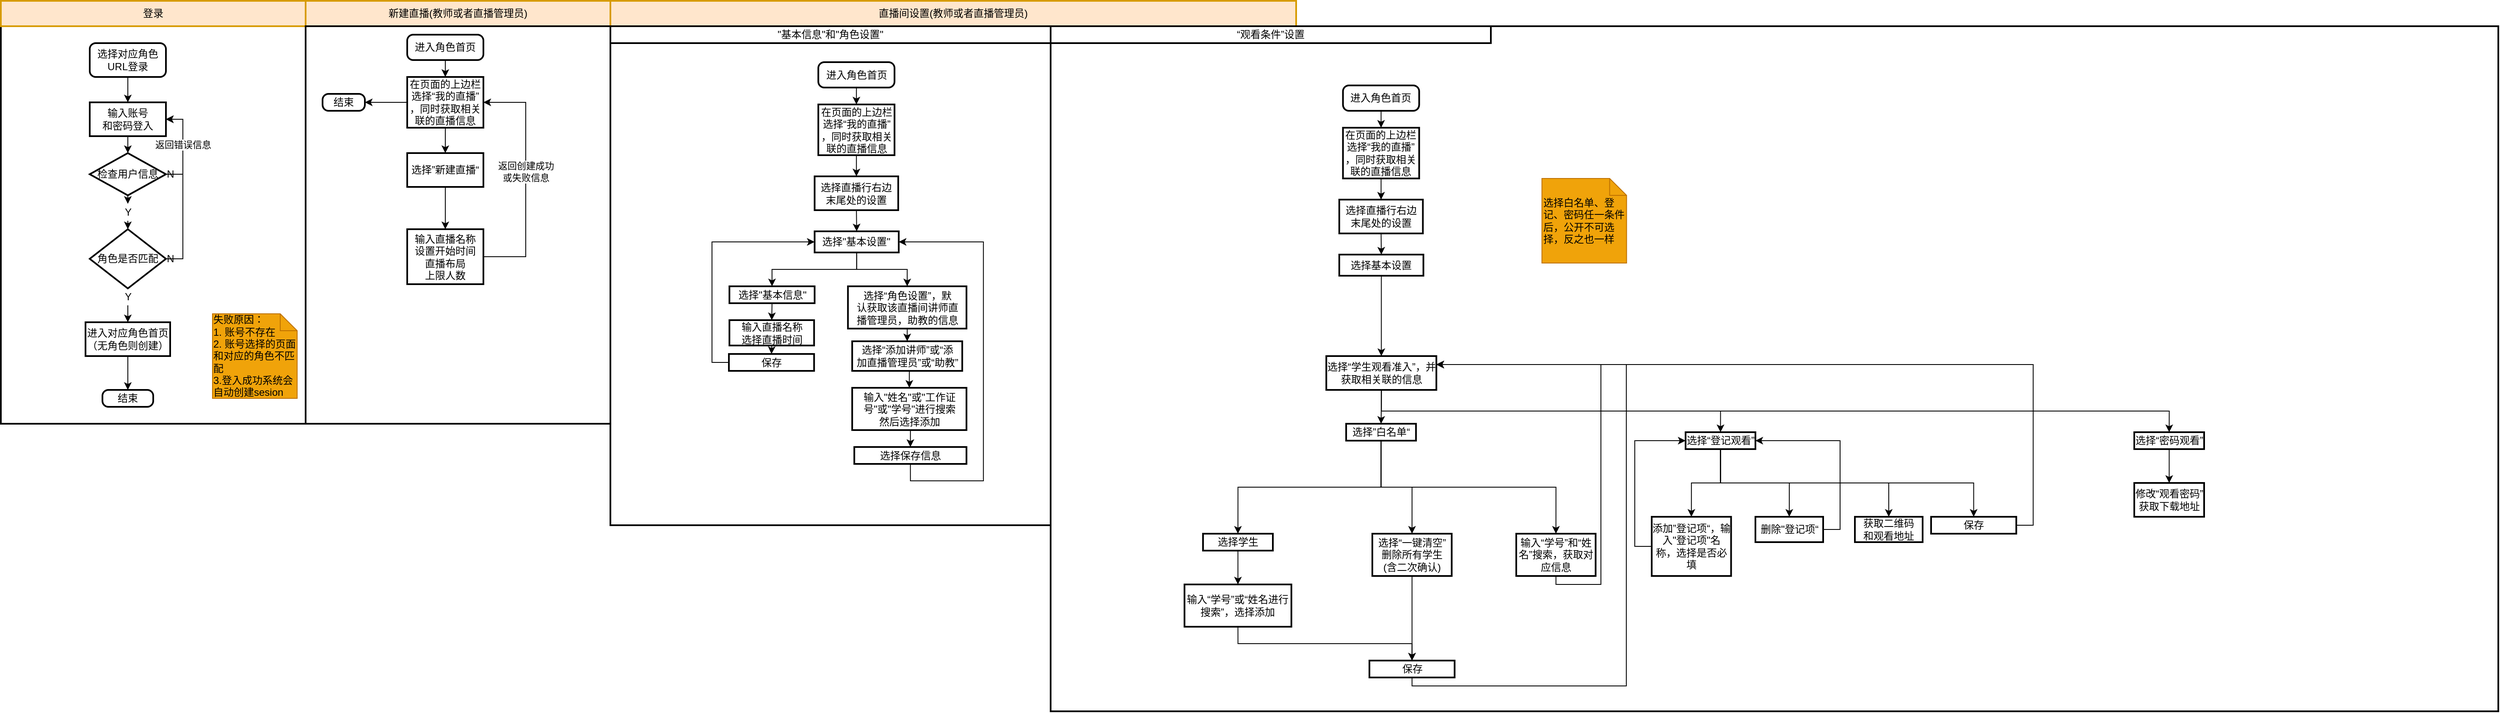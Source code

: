 <mxfile version="14.5.8" type="github">
  <diagram id="oA8IyKsF3Yx61ZeQC1-E" name="第 1 页">
    <mxGraphModel dx="1376" dy="988" grid="1" gridSize="10" guides="1" tooltips="1" connect="1" arrows="0" fold="1" page="0" pageScale="1" pageWidth="827" pageHeight="1169" math="0" shadow="0">
      <root>
        <mxCell id="0" />
        <mxCell id="1" parent="0" />
        <mxCell id="oK837pcb2hJOdp0-e3fJ-176" value="" style="rounded=0;whiteSpace=wrap;html=1;absoluteArcSize=1;arcSize=14;strokeWidth=2;" vertex="1" parent="1">
          <mxGeometry x="860" y="-150" width="1710" height="810" as="geometry" />
        </mxCell>
        <mxCell id="wH8P1-acbnSa7T-rEP_i-134" value="" style="rounded=0;whiteSpace=wrap;html=1;absoluteArcSize=1;arcSize=14;strokeWidth=2;" parent="1" vertex="1">
          <mxGeometry x="-380" y="-150" width="360" height="470" as="geometry" />
        </mxCell>
        <mxCell id="wH8P1-acbnSa7T-rEP_i-136" value="登录" style="rounded=0;whiteSpace=wrap;html=1;absoluteArcSize=1;arcSize=14;strokeWidth=2;fillColor=#ffe6cc;strokeColor=#d79b00;" parent="1" vertex="1">
          <mxGeometry x="-380" y="-180" width="360" height="30" as="geometry" />
        </mxCell>
        <mxCell id="wH8P1-acbnSa7T-rEP_i-140" style="edgeStyle=orthogonalEdgeStyle;rounded=0;orthogonalLoop=1;jettySize=auto;html=1;exitX=0.5;exitY=1;exitDx=0;exitDy=0;" parent="1" source="wH8P1-acbnSa7T-rEP_i-137" target="wH8P1-acbnSa7T-rEP_i-139" edge="1">
          <mxGeometry relative="1" as="geometry" />
        </mxCell>
        <mxCell id="wH8P1-acbnSa7T-rEP_i-137" value="输入账号&lt;br&gt;和密码登入" style="rounded=0;whiteSpace=wrap;html=1;absoluteArcSize=1;arcSize=14;strokeWidth=2;" parent="1" vertex="1">
          <mxGeometry x="-275" y="-60" width="90" height="40" as="geometry" />
        </mxCell>
        <mxCell id="oK837pcb2hJOdp0-e3fJ-7" style="edgeStyle=orthogonalEdgeStyle;rounded=0;orthogonalLoop=1;jettySize=auto;html=1;exitX=0.5;exitY=1;exitDx=0;exitDy=0;exitPerimeter=0;entryX=0.5;entryY=0;entryDx=0;entryDy=0;entryPerimeter=0;" edge="1" parent="1" source="oK837pcb2hJOdp0-e3fJ-8" target="oK837pcb2hJOdp0-e3fJ-6">
          <mxGeometry relative="1" as="geometry" />
        </mxCell>
        <mxCell id="oK837pcb2hJOdp0-e3fJ-26" style="edgeStyle=orthogonalEdgeStyle;rounded=0;orthogonalLoop=1;jettySize=auto;html=1;exitX=1;exitY=0.5;exitDx=0;exitDy=0;exitPerimeter=0;entryX=1;entryY=0.5;entryDx=0;entryDy=0;" edge="1" parent="1" source="wH8P1-acbnSa7T-rEP_i-139" target="wH8P1-acbnSa7T-rEP_i-137">
          <mxGeometry relative="1" as="geometry" />
        </mxCell>
        <mxCell id="wH8P1-acbnSa7T-rEP_i-139" value="检查用户信息&lt;br&gt;" style="strokeWidth=2;html=1;shape=mxgraph.flowchart.decision;whiteSpace=wrap;rounded=0;" parent="1" vertex="1">
          <mxGeometry x="-275" width="90" height="50" as="geometry" />
        </mxCell>
        <mxCell id="oK837pcb2hJOdp0-e3fJ-11" style="edgeStyle=orthogonalEdgeStyle;rounded=0;orthogonalLoop=1;jettySize=auto;html=1;exitX=0.5;exitY=1;exitDx=0;exitDy=0;exitPerimeter=0;entryX=0.5;entryY=0;entryDx=0;entryDy=0;" edge="1" parent="1" source="oK837pcb2hJOdp0-e3fJ-12" target="oK837pcb2hJOdp0-e3fJ-10">
          <mxGeometry relative="1" as="geometry" />
        </mxCell>
        <mxCell id="oK837pcb2hJOdp0-e3fJ-24" style="edgeStyle=orthogonalEdgeStyle;rounded=0;orthogonalLoop=1;jettySize=auto;html=1;exitX=1;exitY=0.5;exitDx=0;exitDy=0;exitPerimeter=0;entryX=1;entryY=0.5;entryDx=0;entryDy=0;" edge="1" parent="1" source="oK837pcb2hJOdp0-e3fJ-6" target="wH8P1-acbnSa7T-rEP_i-137">
          <mxGeometry relative="1" as="geometry">
            <Array as="points">
              <mxPoint x="-165" y="125" />
              <mxPoint x="-165" y="-40" />
            </Array>
          </mxGeometry>
        </mxCell>
        <mxCell id="oK837pcb2hJOdp0-e3fJ-29" value="返回错误信息" style="edgeLabel;html=1;align=center;verticalAlign=middle;resizable=0;points=[];" vertex="1" connectable="0" parent="oK837pcb2hJOdp0-e3fJ-24">
          <mxGeometry x="0.512" relative="1" as="geometry">
            <mxPoint as="offset" />
          </mxGeometry>
        </mxCell>
        <mxCell id="oK837pcb2hJOdp0-e3fJ-6" value="角色是否匹配" style="strokeWidth=2;html=1;shape=mxgraph.flowchart.decision;whiteSpace=wrap;rounded=0;" vertex="1" parent="1">
          <mxGeometry x="-275" y="90" width="90" height="70" as="geometry" />
        </mxCell>
        <mxCell id="oK837pcb2hJOdp0-e3fJ-8" value="Y" style="text;html=1;resizable=0;autosize=1;align=center;verticalAlign=middle;points=[];fillColor=none;strokeColor=none;rounded=0;" vertex="1" parent="1">
          <mxGeometry x="-240" y="60" width="20" height="20" as="geometry" />
        </mxCell>
        <mxCell id="oK837pcb2hJOdp0-e3fJ-9" style="edgeStyle=orthogonalEdgeStyle;rounded=0;orthogonalLoop=1;jettySize=auto;html=1;exitX=0.5;exitY=1;exitDx=0;exitDy=0;exitPerimeter=0;entryX=0.5;entryY=0;entryDx=0;entryDy=0;entryPerimeter=0;" edge="1" parent="1" source="wH8P1-acbnSa7T-rEP_i-139" target="oK837pcb2hJOdp0-e3fJ-8">
          <mxGeometry relative="1" as="geometry">
            <mxPoint x="-230" y="50" as="sourcePoint" />
            <mxPoint x="-230" y="80" as="targetPoint" />
          </mxGeometry>
        </mxCell>
        <mxCell id="oK837pcb2hJOdp0-e3fJ-15" style="edgeStyle=orthogonalEdgeStyle;rounded=0;orthogonalLoop=1;jettySize=auto;html=1;exitX=0.5;exitY=1;exitDx=0;exitDy=0;entryX=0.5;entryY=0;entryDx=0;entryDy=0;" edge="1" parent="1" source="oK837pcb2hJOdp0-e3fJ-10" target="oK837pcb2hJOdp0-e3fJ-14">
          <mxGeometry relative="1" as="geometry" />
        </mxCell>
        <mxCell id="oK837pcb2hJOdp0-e3fJ-10" value="进入对应角色首页&lt;br&gt;（无角色则创建）" style="rounded=0;whiteSpace=wrap;html=1;absoluteArcSize=1;arcSize=14;strokeWidth=2;" vertex="1" parent="1">
          <mxGeometry x="-280" y="200" width="100" height="40" as="geometry" />
        </mxCell>
        <mxCell id="oK837pcb2hJOdp0-e3fJ-12" value="Y" style="text;html=1;resizable=0;autosize=1;align=center;verticalAlign=middle;points=[];fillColor=none;strokeColor=none;rounded=0;" vertex="1" parent="1">
          <mxGeometry x="-240" y="160" width="20" height="20" as="geometry" />
        </mxCell>
        <mxCell id="oK837pcb2hJOdp0-e3fJ-13" style="edgeStyle=orthogonalEdgeStyle;rounded=0;orthogonalLoop=1;jettySize=auto;html=1;exitX=0.5;exitY=1;exitDx=0;exitDy=0;exitPerimeter=0;entryX=0.5;entryY=0;entryDx=0;entryDy=0;" edge="1" parent="1" source="oK837pcb2hJOdp0-e3fJ-6" target="oK837pcb2hJOdp0-e3fJ-12">
          <mxGeometry relative="1" as="geometry">
            <mxPoint x="-230" y="160" as="sourcePoint" />
            <mxPoint x="-230" y="200" as="targetPoint" />
          </mxGeometry>
        </mxCell>
        <mxCell id="oK837pcb2hJOdp0-e3fJ-14" value="结束" style="rounded=1;whiteSpace=wrap;html=1;absoluteArcSize=1;arcSize=14;strokeWidth=2;" vertex="1" parent="1">
          <mxGeometry x="-260" y="280" width="60" height="20" as="geometry" />
        </mxCell>
        <mxCell id="oK837pcb2hJOdp0-e3fJ-19" style="edgeStyle=orthogonalEdgeStyle;rounded=0;orthogonalLoop=1;jettySize=auto;html=1;exitX=0.5;exitY=1;exitDx=0;exitDy=0;entryX=0.5;entryY=0;entryDx=0;entryDy=0;" edge="1" parent="1" source="oK837pcb2hJOdp0-e3fJ-18" target="wH8P1-acbnSa7T-rEP_i-137">
          <mxGeometry relative="1" as="geometry" />
        </mxCell>
        <mxCell id="oK837pcb2hJOdp0-e3fJ-18" value="选择对应角色&lt;br&gt;URL登录" style="rounded=1;whiteSpace=wrap;html=1;absoluteArcSize=1;arcSize=14;strokeWidth=2;" vertex="1" parent="1">
          <mxGeometry x="-275" y="-130" width="90" height="40" as="geometry" />
        </mxCell>
        <mxCell id="oK837pcb2hJOdp0-e3fJ-27" value="N" style="text;html=1;resizable=0;autosize=1;align=center;verticalAlign=middle;points=[];fillColor=none;strokeColor=none;rounded=0;" vertex="1" parent="1">
          <mxGeometry x="-190" y="115" width="20" height="20" as="geometry" />
        </mxCell>
        <mxCell id="oK837pcb2hJOdp0-e3fJ-28" value="N" style="text;html=1;resizable=0;autosize=1;align=center;verticalAlign=middle;points=[];fillColor=none;strokeColor=none;rounded=0;" vertex="1" parent="1">
          <mxGeometry x="-190" y="15" width="20" height="20" as="geometry" />
        </mxCell>
        <mxCell id="oK837pcb2hJOdp0-e3fJ-31" value="&lt;div style=&quot;text-align: left&quot;&gt;&lt;span style=&quot;color: rgb(0 , 0 , 0)&quot;&gt;失败原因：&lt;/span&gt;&lt;/div&gt;&lt;span style=&quot;color: rgb(0 , 0 , 0)&quot;&gt;&lt;div style=&quot;text-align: left&quot;&gt;&lt;span&gt;1. 账号不存在&lt;/span&gt;&lt;/div&gt;&lt;div style=&quot;text-align: left&quot;&gt;&lt;span&gt;2. 账号选择的页面和对应的角色不匹配&lt;/span&gt;&lt;/div&gt;&lt;div style=&quot;text-align: left&quot;&gt;&lt;span&gt;3.登入成功系统会自动创建sesion&lt;/span&gt;&lt;/div&gt;&lt;/span&gt;" style="shape=note;size=20;whiteSpace=wrap;html=1;rounded=1;fillColor=#f0a30a;strokeColor=#BD7000;fontColor=#ffffff;" vertex="1" parent="1">
          <mxGeometry x="-130" y="190" width="100" height="100" as="geometry" />
        </mxCell>
        <mxCell id="oK837pcb2hJOdp0-e3fJ-33" value="新建直播(教师或者直播管理员)" style="rounded=0;whiteSpace=wrap;html=1;absoluteArcSize=1;arcSize=14;strokeWidth=2;fillColor=#ffe6cc;strokeColor=#d79b00;" vertex="1" parent="1">
          <mxGeometry x="-20" y="-180" width="360" height="30" as="geometry" />
        </mxCell>
        <mxCell id="oK837pcb2hJOdp0-e3fJ-34" value="" style="rounded=0;whiteSpace=wrap;html=1;absoluteArcSize=1;arcSize=14;strokeWidth=2;" vertex="1" parent="1">
          <mxGeometry x="-20" y="-150" width="360" height="470" as="geometry" />
        </mxCell>
        <mxCell id="oK837pcb2hJOdp0-e3fJ-53" style="edgeStyle=orthogonalEdgeStyle;rounded=0;orthogonalLoop=1;jettySize=auto;html=1;exitX=0.5;exitY=1;exitDx=0;exitDy=0;entryX=0.5;entryY=0;entryDx=0;entryDy=0;" edge="1" parent="1" source="oK837pcb2hJOdp0-e3fJ-35" target="oK837pcb2hJOdp0-e3fJ-43">
          <mxGeometry relative="1" as="geometry" />
        </mxCell>
        <mxCell id="oK837pcb2hJOdp0-e3fJ-35" value="进入角色首页" style="rounded=1;whiteSpace=wrap;html=1;absoluteArcSize=1;arcSize=14;strokeWidth=2;" vertex="1" parent="1">
          <mxGeometry x="100" y="-140" width="90" height="30" as="geometry" />
        </mxCell>
        <mxCell id="oK837pcb2hJOdp0-e3fJ-39" style="edgeStyle=orthogonalEdgeStyle;rounded=0;orthogonalLoop=1;jettySize=auto;html=1;exitX=0.5;exitY=1;exitDx=0;exitDy=0;entryX=0.5;entryY=0;entryDx=0;entryDy=0;" edge="1" parent="1" source="oK837pcb2hJOdp0-e3fJ-36" target="oK837pcb2hJOdp0-e3fJ-38">
          <mxGeometry relative="1" as="geometry" />
        </mxCell>
        <mxCell id="oK837pcb2hJOdp0-e3fJ-36" value="选择”新建直播“" style="rounded=0;whiteSpace=wrap;html=1;absoluteArcSize=1;arcSize=14;strokeWidth=2;" vertex="1" parent="1">
          <mxGeometry x="100" width="90" height="40" as="geometry" />
        </mxCell>
        <mxCell id="oK837pcb2hJOdp0-e3fJ-54" style="edgeStyle=orthogonalEdgeStyle;rounded=0;orthogonalLoop=1;jettySize=auto;html=1;exitX=1;exitY=0.5;exitDx=0;exitDy=0;entryX=1;entryY=0.5;entryDx=0;entryDy=0;" edge="1" parent="1" source="oK837pcb2hJOdp0-e3fJ-38" target="oK837pcb2hJOdp0-e3fJ-43">
          <mxGeometry relative="1" as="geometry">
            <Array as="points">
              <mxPoint x="240" y="123" />
              <mxPoint x="240" y="-60" />
            </Array>
          </mxGeometry>
        </mxCell>
        <mxCell id="oK837pcb2hJOdp0-e3fJ-55" value="返回创建成功&lt;br&gt;或失败信息" style="edgeLabel;html=1;align=center;verticalAlign=middle;resizable=0;points=[];" vertex="1" connectable="0" parent="oK837pcb2hJOdp0-e3fJ-54">
          <mxGeometry x="0.07" relative="1" as="geometry">
            <mxPoint as="offset" />
          </mxGeometry>
        </mxCell>
        <mxCell id="oK837pcb2hJOdp0-e3fJ-38" value="输入直播名称&lt;br&gt;设置开始时间&lt;br&gt;直播布局&lt;br&gt;上限人数" style="rounded=0;whiteSpace=wrap;html=1;absoluteArcSize=1;arcSize=14;strokeWidth=2;" vertex="1" parent="1">
          <mxGeometry x="100" y="90" width="90" height="65" as="geometry" />
        </mxCell>
        <mxCell id="oK837pcb2hJOdp0-e3fJ-45" style="edgeStyle=orthogonalEdgeStyle;rounded=0;orthogonalLoop=1;jettySize=auto;html=1;exitX=0.5;exitY=1;exitDx=0;exitDy=0;entryX=0.5;entryY=0;entryDx=0;entryDy=0;" edge="1" parent="1" source="oK837pcb2hJOdp0-e3fJ-43" target="oK837pcb2hJOdp0-e3fJ-36">
          <mxGeometry relative="1" as="geometry" />
        </mxCell>
        <mxCell id="oK837pcb2hJOdp0-e3fJ-57" style="edgeStyle=orthogonalEdgeStyle;rounded=0;orthogonalLoop=1;jettySize=auto;html=1;exitX=0;exitY=0.5;exitDx=0;exitDy=0;entryX=1;entryY=0.5;entryDx=0;entryDy=0;" edge="1" parent="1" source="oK837pcb2hJOdp0-e3fJ-43" target="oK837pcb2hJOdp0-e3fJ-56">
          <mxGeometry relative="1" as="geometry" />
        </mxCell>
        <mxCell id="oK837pcb2hJOdp0-e3fJ-43" value="在页面的上边栏&lt;br&gt;选择“我的直播”&lt;br&gt;，同时获取相关联的直播信息" style="rounded=0;whiteSpace=wrap;html=1;absoluteArcSize=1;arcSize=14;strokeWidth=2;" vertex="1" parent="1">
          <mxGeometry x="100" y="-90" width="90" height="60" as="geometry" />
        </mxCell>
        <mxCell id="oK837pcb2hJOdp0-e3fJ-56" value="结束" style="rounded=1;whiteSpace=wrap;html=1;absoluteArcSize=1;arcSize=14;strokeWidth=2;" vertex="1" parent="1">
          <mxGeometry y="-70" width="50" height="20" as="geometry" />
        </mxCell>
        <mxCell id="oK837pcb2hJOdp0-e3fJ-58" value="直播间设置(教师或者直播管理员)" style="rounded=0;whiteSpace=wrap;html=1;absoluteArcSize=1;arcSize=14;strokeWidth=2;fillColor=#ffe6cc;strokeColor=#d79b00;" vertex="1" parent="1">
          <mxGeometry x="340" y="-180" width="810" height="30" as="geometry" />
        </mxCell>
        <mxCell id="oK837pcb2hJOdp0-e3fJ-59" value="" style="rounded=0;whiteSpace=wrap;html=1;absoluteArcSize=1;arcSize=14;strokeWidth=2;" vertex="1" parent="1">
          <mxGeometry x="340" y="-150" width="520" height="590" as="geometry" />
        </mxCell>
        <mxCell id="oK837pcb2hJOdp0-e3fJ-62" style="edgeStyle=orthogonalEdgeStyle;rounded=0;orthogonalLoop=1;jettySize=auto;html=1;exitX=0.5;exitY=1;exitDx=0;exitDy=0;entryX=0.5;entryY=0;entryDx=0;entryDy=0;" edge="1" parent="1" source="oK837pcb2hJOdp0-e3fJ-60" target="oK837pcb2hJOdp0-e3fJ-61">
          <mxGeometry relative="1" as="geometry" />
        </mxCell>
        <mxCell id="oK837pcb2hJOdp0-e3fJ-60" value="进入角色首页" style="rounded=1;whiteSpace=wrap;html=1;absoluteArcSize=1;arcSize=14;strokeWidth=2;" vertex="1" parent="1">
          <mxGeometry x="585.6" y="-107.5" width="90" height="30" as="geometry" />
        </mxCell>
        <mxCell id="oK837pcb2hJOdp0-e3fJ-64" style="edgeStyle=orthogonalEdgeStyle;rounded=0;orthogonalLoop=1;jettySize=auto;html=1;exitX=0.5;exitY=1;exitDx=0;exitDy=0;entryX=0.5;entryY=0;entryDx=0;entryDy=0;" edge="1" parent="1" source="oK837pcb2hJOdp0-e3fJ-61" target="oK837pcb2hJOdp0-e3fJ-63">
          <mxGeometry relative="1" as="geometry" />
        </mxCell>
        <mxCell id="oK837pcb2hJOdp0-e3fJ-61" value="在页面的上边栏&lt;br&gt;选择“我的直播”&lt;br&gt;，同时获取相关联的直播信息" style="rounded=0;whiteSpace=wrap;html=1;absoluteArcSize=1;arcSize=14;strokeWidth=2;" vertex="1" parent="1">
          <mxGeometry x="585.6" y="-57.5" width="90" height="60" as="geometry" />
        </mxCell>
        <mxCell id="oK837pcb2hJOdp0-e3fJ-66" style="edgeStyle=orthogonalEdgeStyle;rounded=0;orthogonalLoop=1;jettySize=auto;html=1;exitX=0.5;exitY=1;exitDx=0;exitDy=0;entryX=0.5;entryY=0;entryDx=0;entryDy=0;" edge="1" parent="1" source="oK837pcb2hJOdp0-e3fJ-63" target="oK837pcb2hJOdp0-e3fJ-65">
          <mxGeometry relative="1" as="geometry" />
        </mxCell>
        <mxCell id="oK837pcb2hJOdp0-e3fJ-63" value="选择直播行右边&lt;br&gt;末尾处的设置" style="rounded=0;whiteSpace=wrap;html=1;absoluteArcSize=1;arcSize=14;strokeWidth=2;" vertex="1" parent="1">
          <mxGeometry x="581.23" y="27.5" width="98.75" height="40" as="geometry" />
        </mxCell>
        <mxCell id="oK837pcb2hJOdp0-e3fJ-68" style="edgeStyle=orthogonalEdgeStyle;rounded=0;orthogonalLoop=1;jettySize=auto;html=1;exitX=0.5;exitY=1;exitDx=0;exitDy=0;entryX=0.5;entryY=0;entryDx=0;entryDy=0;" edge="1" parent="1" source="oK837pcb2hJOdp0-e3fJ-65" target="oK837pcb2hJOdp0-e3fJ-67">
          <mxGeometry relative="1" as="geometry" />
        </mxCell>
        <mxCell id="oK837pcb2hJOdp0-e3fJ-76" style="edgeStyle=orthogonalEdgeStyle;rounded=0;orthogonalLoop=1;jettySize=auto;html=1;exitX=0.5;exitY=1;exitDx=0;exitDy=0;entryX=0.5;entryY=0;entryDx=0;entryDy=0;" edge="1" parent="1" source="oK837pcb2hJOdp0-e3fJ-65" target="oK837pcb2hJOdp0-e3fJ-74">
          <mxGeometry relative="1" as="geometry" />
        </mxCell>
        <mxCell id="oK837pcb2hJOdp0-e3fJ-65" value="选择&quot;基本设置&quot;" style="rounded=0;whiteSpace=wrap;html=1;absoluteArcSize=1;arcSize=14;strokeWidth=2;" vertex="1" parent="1">
          <mxGeometry x="581.23" y="92.5" width="99.37" height="25" as="geometry" />
        </mxCell>
        <mxCell id="oK837pcb2hJOdp0-e3fJ-70" style="edgeStyle=orthogonalEdgeStyle;rounded=0;orthogonalLoop=1;jettySize=auto;html=1;exitX=0.5;exitY=1;exitDx=0;exitDy=0;entryX=0.5;entryY=0;entryDx=0;entryDy=0;" edge="1" parent="1" source="oK837pcb2hJOdp0-e3fJ-67" target="oK837pcb2hJOdp0-e3fJ-69">
          <mxGeometry relative="1" as="geometry" />
        </mxCell>
        <mxCell id="oK837pcb2hJOdp0-e3fJ-67" value="选择&quot;基本信息&quot;" style="rounded=0;whiteSpace=wrap;html=1;absoluteArcSize=1;arcSize=14;strokeWidth=2;" vertex="1" parent="1">
          <mxGeometry x="480.6" y="157.5" width="100.63" height="20" as="geometry" />
        </mxCell>
        <mxCell id="oK837pcb2hJOdp0-e3fJ-72" style="edgeStyle=orthogonalEdgeStyle;rounded=0;orthogonalLoop=1;jettySize=auto;html=1;exitX=0.5;exitY=1;exitDx=0;exitDy=0;entryX=0.5;entryY=0;entryDx=0;entryDy=0;" edge="1" parent="1" source="oK837pcb2hJOdp0-e3fJ-69" target="oK837pcb2hJOdp0-e3fJ-71">
          <mxGeometry relative="1" as="geometry" />
        </mxCell>
        <mxCell id="oK837pcb2hJOdp0-e3fJ-69" value="输入直播名称&lt;br&gt;选择直播时间" style="rounded=0;whiteSpace=wrap;html=1;absoluteArcSize=1;arcSize=14;strokeWidth=2;" vertex="1" parent="1">
          <mxGeometry x="480.6" y="197.5" width="100" height="30" as="geometry" />
        </mxCell>
        <mxCell id="oK837pcb2hJOdp0-e3fJ-73" style="edgeStyle=orthogonalEdgeStyle;rounded=0;orthogonalLoop=1;jettySize=auto;html=1;exitX=0;exitY=0.5;exitDx=0;exitDy=0;entryX=0;entryY=0.5;entryDx=0;entryDy=0;" edge="1" parent="1" source="oK837pcb2hJOdp0-e3fJ-71" target="oK837pcb2hJOdp0-e3fJ-65">
          <mxGeometry relative="1" as="geometry" />
        </mxCell>
        <mxCell id="oK837pcb2hJOdp0-e3fJ-71" value="保存" style="rounded=0;whiteSpace=wrap;html=1;absoluteArcSize=1;arcSize=14;strokeWidth=2;" vertex="1" parent="1">
          <mxGeometry x="479.97" y="237.5" width="100.63" height="20" as="geometry" />
        </mxCell>
        <mxCell id="oK837pcb2hJOdp0-e3fJ-79" style="edgeStyle=orthogonalEdgeStyle;rounded=0;orthogonalLoop=1;jettySize=auto;html=1;exitX=0.5;exitY=1;exitDx=0;exitDy=0;entryX=0.5;entryY=0;entryDx=0;entryDy=0;" edge="1" parent="1" source="oK837pcb2hJOdp0-e3fJ-74" target="oK837pcb2hJOdp0-e3fJ-78">
          <mxGeometry relative="1" as="geometry" />
        </mxCell>
        <mxCell id="oK837pcb2hJOdp0-e3fJ-74" value="选择“角色设置”，默&lt;br&gt;认获取该直播间讲师直&lt;br&gt;播管理员，助教的信息" style="rounded=0;whiteSpace=wrap;html=1;absoluteArcSize=1;arcSize=14;strokeWidth=2;" vertex="1" parent="1">
          <mxGeometry x="620.6" y="157.5" width="140" height="50" as="geometry" />
        </mxCell>
        <mxCell id="oK837pcb2hJOdp0-e3fJ-81" style="edgeStyle=orthogonalEdgeStyle;rounded=0;orthogonalLoop=1;jettySize=auto;html=1;exitX=0.5;exitY=1;exitDx=0;exitDy=0;entryX=0.5;entryY=0;entryDx=0;entryDy=0;" edge="1" parent="1" source="oK837pcb2hJOdp0-e3fJ-78" target="oK837pcb2hJOdp0-e3fJ-80">
          <mxGeometry relative="1" as="geometry" />
        </mxCell>
        <mxCell id="oK837pcb2hJOdp0-e3fJ-78" value="选择“添加讲师”或“添&lt;br&gt;加直播管理员”或“助教”" style="rounded=0;whiteSpace=wrap;html=1;absoluteArcSize=1;arcSize=14;strokeWidth=2;" vertex="1" parent="1">
          <mxGeometry x="625.6" y="222.5" width="130" height="35" as="geometry" />
        </mxCell>
        <mxCell id="oK837pcb2hJOdp0-e3fJ-83" style="edgeStyle=orthogonalEdgeStyle;rounded=0;orthogonalLoop=1;jettySize=auto;html=1;exitX=0.5;exitY=1;exitDx=0;exitDy=0;entryX=0.5;entryY=0;entryDx=0;entryDy=0;" edge="1" parent="1" source="oK837pcb2hJOdp0-e3fJ-80" target="oK837pcb2hJOdp0-e3fJ-82">
          <mxGeometry relative="1" as="geometry" />
        </mxCell>
        <mxCell id="oK837pcb2hJOdp0-e3fJ-80" value="输入&quot;姓名&quot;或&quot;工作证&lt;br&gt;号&quot;或&quot;学号&quot;进行搜索&lt;br&gt;然后选择添加" style="rounded=0;whiteSpace=wrap;html=1;absoluteArcSize=1;arcSize=14;strokeWidth=2;" vertex="1" parent="1">
          <mxGeometry x="625.6" y="277.5" width="135" height="50" as="geometry" />
        </mxCell>
        <mxCell id="oK837pcb2hJOdp0-e3fJ-84" style="edgeStyle=orthogonalEdgeStyle;rounded=0;orthogonalLoop=1;jettySize=auto;html=1;exitX=0.5;exitY=1;exitDx=0;exitDy=0;entryX=1;entryY=0.5;entryDx=0;entryDy=0;" edge="1" parent="1" source="oK837pcb2hJOdp0-e3fJ-82" target="oK837pcb2hJOdp0-e3fJ-65">
          <mxGeometry relative="1" as="geometry">
            <Array as="points">
              <mxPoint x="694.6" y="387.5" />
              <mxPoint x="780.6" y="387.5" />
              <mxPoint x="780.6" y="105.5" />
            </Array>
          </mxGeometry>
        </mxCell>
        <mxCell id="oK837pcb2hJOdp0-e3fJ-82" value="选择保存信息" style="rounded=0;whiteSpace=wrap;html=1;absoluteArcSize=1;arcSize=14;strokeWidth=2;" vertex="1" parent="1">
          <mxGeometry x="628.1" y="347.5" width="132.5" height="20" as="geometry" />
        </mxCell>
        <mxCell id="oK837pcb2hJOdp0-e3fJ-124" style="edgeStyle=orthogonalEdgeStyle;rounded=0;orthogonalLoop=1;jettySize=auto;html=1;exitX=0.5;exitY=1;exitDx=0;exitDy=0;entryX=0.5;entryY=0;entryDx=0;entryDy=0;" edge="1" parent="1" source="oK837pcb2hJOdp0-e3fJ-125" target="oK837pcb2hJOdp0-e3fJ-127">
          <mxGeometry relative="1" as="geometry" />
        </mxCell>
        <mxCell id="oK837pcb2hJOdp0-e3fJ-125" value="进入角色首页" style="rounded=1;whiteSpace=wrap;html=1;absoluteArcSize=1;arcSize=14;strokeWidth=2;" vertex="1" parent="1">
          <mxGeometry x="1205.32" y="-80" width="90" height="30" as="geometry" />
        </mxCell>
        <mxCell id="oK837pcb2hJOdp0-e3fJ-126" style="edgeStyle=orthogonalEdgeStyle;rounded=0;orthogonalLoop=1;jettySize=auto;html=1;exitX=0.5;exitY=1;exitDx=0;exitDy=0;entryX=0.5;entryY=0;entryDx=0;entryDy=0;" edge="1" parent="1" source="oK837pcb2hJOdp0-e3fJ-127" target="oK837pcb2hJOdp0-e3fJ-129">
          <mxGeometry relative="1" as="geometry" />
        </mxCell>
        <mxCell id="oK837pcb2hJOdp0-e3fJ-127" value="在页面的上边栏&lt;br&gt;选择“我的直播”&lt;br&gt;，同时获取相关联的直播信息" style="rounded=0;whiteSpace=wrap;html=1;absoluteArcSize=1;arcSize=14;strokeWidth=2;" vertex="1" parent="1">
          <mxGeometry x="1205.32" y="-30" width="90" height="60" as="geometry" />
        </mxCell>
        <mxCell id="oK837pcb2hJOdp0-e3fJ-128" style="edgeStyle=orthogonalEdgeStyle;rounded=0;orthogonalLoop=1;jettySize=auto;html=1;exitX=0.5;exitY=1;exitDx=0;exitDy=0;entryX=0.5;entryY=0;entryDx=0;entryDy=0;" edge="1" parent="1" source="oK837pcb2hJOdp0-e3fJ-129" target="oK837pcb2hJOdp0-e3fJ-133">
          <mxGeometry relative="1" as="geometry" />
        </mxCell>
        <mxCell id="oK837pcb2hJOdp0-e3fJ-129" value="选择直播行右边&lt;br&gt;末尾处的设置" style="rounded=0;whiteSpace=wrap;html=1;absoluteArcSize=1;arcSize=14;strokeWidth=2;" vertex="1" parent="1">
          <mxGeometry x="1200.95" y="55" width="98.75" height="40" as="geometry" />
        </mxCell>
        <mxCell id="oK837pcb2hJOdp0-e3fJ-132" style="edgeStyle=orthogonalEdgeStyle;rounded=0;orthogonalLoop=1;jettySize=auto;html=1;exitX=0.5;exitY=1;exitDx=0;exitDy=0;" edge="1" parent="1" source="oK837pcb2hJOdp0-e3fJ-133" target="oK837pcb2hJOdp0-e3fJ-145">
          <mxGeometry relative="1" as="geometry" />
        </mxCell>
        <mxCell id="oK837pcb2hJOdp0-e3fJ-133" value="选择基本设置" style="rounded=0;whiteSpace=wrap;html=1;absoluteArcSize=1;arcSize=14;strokeWidth=2;" vertex="1" parent="1">
          <mxGeometry x="1200.95" y="120" width="99.37" height="25" as="geometry" />
        </mxCell>
        <mxCell id="oK837pcb2hJOdp0-e3fJ-177" style="edgeStyle=orthogonalEdgeStyle;rounded=0;orthogonalLoop=1;jettySize=auto;html=1;exitX=0.5;exitY=1;exitDx=0;exitDy=0;entryX=0.5;entryY=0;entryDx=0;entryDy=0;" edge="1" parent="1" source="oK837pcb2hJOdp0-e3fJ-145" target="oK837pcb2hJOdp0-e3fJ-153">
          <mxGeometry relative="1" as="geometry" />
        </mxCell>
        <mxCell id="oK837pcb2hJOdp0-e3fJ-178" style="edgeStyle=orthogonalEdgeStyle;rounded=0;orthogonalLoop=1;jettySize=auto;html=1;exitX=0.5;exitY=1;exitDx=0;exitDy=0;entryX=0.5;entryY=0;entryDx=0;entryDy=0;" edge="1" parent="1" source="oK837pcb2hJOdp0-e3fJ-145" target="oK837pcb2hJOdp0-e3fJ-167">
          <mxGeometry relative="1" as="geometry" />
        </mxCell>
        <mxCell id="oK837pcb2hJOdp0-e3fJ-183" style="edgeStyle=orthogonalEdgeStyle;rounded=0;orthogonalLoop=1;jettySize=auto;html=1;exitX=0.5;exitY=1;exitDx=0;exitDy=0;entryX=0.5;entryY=0;entryDx=0;entryDy=0;" edge="1" parent="1" source="oK837pcb2hJOdp0-e3fJ-145" target="oK837pcb2hJOdp0-e3fJ-182">
          <mxGeometry relative="1" as="geometry" />
        </mxCell>
        <mxCell id="oK837pcb2hJOdp0-e3fJ-145" value="选择“学生观看准入”，并&lt;br&gt;获取相关联的信息" style="rounded=0;whiteSpace=wrap;html=1;absoluteArcSize=1;arcSize=14;strokeWidth=2;" vertex="1" parent="1">
          <mxGeometry x="1185.63" y="240" width="130" height="40" as="geometry" />
        </mxCell>
        <mxCell id="oK837pcb2hJOdp0-e3fJ-149" value="&lt;font color=&quot;#000000&quot;&gt;选择白名单、登记、密码任一条件后，公开不可选择，反之也一样&lt;/font&gt;" style="shape=note;size=20;whiteSpace=wrap;html=1;rounded=1;align=left;fillColor=#f0a30a;strokeColor=#BD7000;fontColor=#ffffff;" vertex="1" parent="1">
          <mxGeometry x="1440.32" y="30" width="100" height="100" as="geometry" />
        </mxCell>
        <mxCell id="oK837pcb2hJOdp0-e3fJ-150" style="edgeStyle=orthogonalEdgeStyle;rounded=0;orthogonalLoop=1;jettySize=auto;html=1;exitX=0.5;exitY=1;exitDx=0;exitDy=0;entryX=0.5;entryY=0;entryDx=0;entryDy=0;" edge="1" parent="1" source="oK837pcb2hJOdp0-e3fJ-153" target="oK837pcb2hJOdp0-e3fJ-155">
          <mxGeometry relative="1" as="geometry" />
        </mxCell>
        <mxCell id="oK837pcb2hJOdp0-e3fJ-151" style="edgeStyle=orthogonalEdgeStyle;rounded=0;orthogonalLoop=1;jettySize=auto;html=1;exitX=0.5;exitY=1;exitDx=0;exitDy=0;entryX=0.5;entryY=0;entryDx=0;entryDy=0;" edge="1" parent="1" source="oK837pcb2hJOdp0-e3fJ-153" target="oK837pcb2hJOdp0-e3fJ-159">
          <mxGeometry relative="1" as="geometry" />
        </mxCell>
        <mxCell id="oK837pcb2hJOdp0-e3fJ-152" style="edgeStyle=orthogonalEdgeStyle;rounded=0;orthogonalLoop=1;jettySize=auto;html=1;exitX=0.5;exitY=1;exitDx=0;exitDy=0;entryX=0.5;entryY=0;entryDx=0;entryDy=0;" edge="1" parent="1" source="oK837pcb2hJOdp0-e3fJ-153" target="oK837pcb2hJOdp0-e3fJ-161">
          <mxGeometry relative="1" as="geometry" />
        </mxCell>
        <mxCell id="oK837pcb2hJOdp0-e3fJ-153" value="选择”白名单“" style="rounded=0;whiteSpace=wrap;html=1;absoluteArcSize=1;arcSize=14;strokeWidth=2;" vertex="1" parent="1">
          <mxGeometry x="1209.07" y="320" width="82.5" height="20" as="geometry" />
        </mxCell>
        <mxCell id="oK837pcb2hJOdp0-e3fJ-154" style="edgeStyle=orthogonalEdgeStyle;rounded=0;orthogonalLoop=1;jettySize=auto;html=1;exitX=0.5;exitY=1;exitDx=0;exitDy=0;entryX=0.5;entryY=0;entryDx=0;entryDy=0;" edge="1" parent="1" source="oK837pcb2hJOdp0-e3fJ-155" target="oK837pcb2hJOdp0-e3fJ-157">
          <mxGeometry relative="1" as="geometry" />
        </mxCell>
        <mxCell id="oK837pcb2hJOdp0-e3fJ-155" value="选择学生" style="rounded=0;whiteSpace=wrap;html=1;absoluteArcSize=1;arcSize=14;strokeWidth=2;" vertex="1" parent="1">
          <mxGeometry x="1040" y="450" width="82.5" height="20" as="geometry" />
        </mxCell>
        <mxCell id="oK837pcb2hJOdp0-e3fJ-156" style="edgeStyle=orthogonalEdgeStyle;rounded=0;orthogonalLoop=1;jettySize=auto;html=1;exitX=0.5;exitY=1;exitDx=0;exitDy=0;entryX=0.5;entryY=0;entryDx=0;entryDy=0;" edge="1" parent="1" source="oK837pcb2hJOdp0-e3fJ-157" target="oK837pcb2hJOdp0-e3fJ-163">
          <mxGeometry relative="1" as="geometry" />
        </mxCell>
        <mxCell id="oK837pcb2hJOdp0-e3fJ-157" value="输入“学号”或“姓名进行&lt;br&gt;搜索”，选择添加" style="rounded=0;whiteSpace=wrap;html=1;absoluteArcSize=1;arcSize=14;strokeWidth=2;" vertex="1" parent="1">
          <mxGeometry x="1018.13" y="510" width="126.25" height="50" as="geometry" />
        </mxCell>
        <mxCell id="oK837pcb2hJOdp0-e3fJ-158" style="edgeStyle=orthogonalEdgeStyle;rounded=0;orthogonalLoop=1;jettySize=auto;html=1;exitX=0.5;exitY=1;exitDx=0;exitDy=0;entryX=0.5;entryY=0;entryDx=0;entryDy=0;" edge="1" parent="1" source="oK837pcb2hJOdp0-e3fJ-159" target="oK837pcb2hJOdp0-e3fJ-163">
          <mxGeometry relative="1" as="geometry" />
        </mxCell>
        <mxCell id="oK837pcb2hJOdp0-e3fJ-159" value="选择“一键清空”&lt;br&gt;删除所有学生&lt;br&gt;(含二次确认)" style="rounded=0;whiteSpace=wrap;html=1;absoluteArcSize=1;arcSize=14;strokeWidth=2;" vertex="1" parent="1">
          <mxGeometry x="1240" y="450" width="93.75" height="50" as="geometry" />
        </mxCell>
        <mxCell id="oK837pcb2hJOdp0-e3fJ-160" style="edgeStyle=orthogonalEdgeStyle;rounded=0;orthogonalLoop=1;jettySize=auto;html=1;exitX=0.5;exitY=1;exitDx=0;exitDy=0;entryX=1;entryY=0.25;entryDx=0;entryDy=0;" edge="1" parent="1" source="oK837pcb2hJOdp0-e3fJ-161" target="oK837pcb2hJOdp0-e3fJ-145">
          <mxGeometry relative="1" as="geometry">
            <Array as="points">
              <mxPoint x="1457.0" y="510" />
              <mxPoint x="1510.0" y="510" />
              <mxPoint x="1510.0" y="250" />
            </Array>
          </mxGeometry>
        </mxCell>
        <mxCell id="oK837pcb2hJOdp0-e3fJ-161" value="输入“学号”和“姓&lt;br&gt;名”搜索，获取对&lt;br&gt;应信息" style="rounded=0;whiteSpace=wrap;html=1;absoluteArcSize=1;arcSize=14;strokeWidth=2;" vertex="1" parent="1">
          <mxGeometry x="1410" y="450" width="93.75" height="50" as="geometry" />
        </mxCell>
        <mxCell id="oK837pcb2hJOdp0-e3fJ-162" style="edgeStyle=orthogonalEdgeStyle;rounded=0;orthogonalLoop=1;jettySize=auto;html=1;exitX=0.5;exitY=1;exitDx=0;exitDy=0;entryX=1;entryY=0.25;entryDx=0;entryDy=0;" edge="1" parent="1" source="oK837pcb2hJOdp0-e3fJ-163" target="oK837pcb2hJOdp0-e3fJ-145">
          <mxGeometry relative="1" as="geometry">
            <Array as="points">
              <mxPoint x="1287" y="630" />
              <mxPoint x="1540" y="630" />
              <mxPoint x="1540" y="250" />
            </Array>
          </mxGeometry>
        </mxCell>
        <mxCell id="oK837pcb2hJOdp0-e3fJ-163" value="保存" style="rounded=0;whiteSpace=wrap;html=1;absoluteArcSize=1;arcSize=14;strokeWidth=2;" vertex="1" parent="1">
          <mxGeometry x="1236.56" y="600" width="100.63" height="20" as="geometry" />
        </mxCell>
        <mxCell id="oK837pcb2hJOdp0-e3fJ-164" style="edgeStyle=orthogonalEdgeStyle;rounded=0;orthogonalLoop=1;jettySize=auto;html=1;exitX=0.5;exitY=1;exitDx=0;exitDy=0;entryX=0.5;entryY=0;entryDx=0;entryDy=0;" edge="1" parent="1" source="oK837pcb2hJOdp0-e3fJ-167" target="oK837pcb2hJOdp0-e3fJ-169">
          <mxGeometry relative="1" as="geometry" />
        </mxCell>
        <mxCell id="oK837pcb2hJOdp0-e3fJ-165" style="edgeStyle=orthogonalEdgeStyle;rounded=0;orthogonalLoop=1;jettySize=auto;html=1;exitX=0.5;exitY=1;exitDx=0;exitDy=0;entryX=0.5;entryY=0;entryDx=0;entryDy=0;" edge="1" parent="1" source="oK837pcb2hJOdp0-e3fJ-167" target="oK837pcb2hJOdp0-e3fJ-171">
          <mxGeometry relative="1" as="geometry" />
        </mxCell>
        <mxCell id="oK837pcb2hJOdp0-e3fJ-166" style="edgeStyle=orthogonalEdgeStyle;rounded=0;orthogonalLoop=1;jettySize=auto;html=1;exitX=0.5;exitY=1;exitDx=0;exitDy=0;" edge="1" parent="1" source="oK837pcb2hJOdp0-e3fJ-167" target="oK837pcb2hJOdp0-e3fJ-173">
          <mxGeometry relative="1" as="geometry" />
        </mxCell>
        <mxCell id="oK837pcb2hJOdp0-e3fJ-181" style="edgeStyle=orthogonalEdgeStyle;rounded=0;orthogonalLoop=1;jettySize=auto;html=1;exitX=0.5;exitY=1;exitDx=0;exitDy=0;entryX=0.5;entryY=0;entryDx=0;entryDy=0;" edge="1" parent="1" source="oK837pcb2hJOdp0-e3fJ-167" target="oK837pcb2hJOdp0-e3fJ-179">
          <mxGeometry relative="1" as="geometry" />
        </mxCell>
        <mxCell id="oK837pcb2hJOdp0-e3fJ-167" value="选择“登记观看”" style="rounded=0;whiteSpace=wrap;html=1;absoluteArcSize=1;arcSize=14;strokeWidth=2;" vertex="1" parent="1">
          <mxGeometry x="1610.0" y="330" width="82.5" height="20" as="geometry" />
        </mxCell>
        <mxCell id="oK837pcb2hJOdp0-e3fJ-168" style="edgeStyle=orthogonalEdgeStyle;rounded=0;orthogonalLoop=1;jettySize=auto;html=1;exitX=0;exitY=0.5;exitDx=0;exitDy=0;entryX=0;entryY=0.5;entryDx=0;entryDy=0;" edge="1" parent="1" source="oK837pcb2hJOdp0-e3fJ-169" target="oK837pcb2hJOdp0-e3fJ-167">
          <mxGeometry relative="1" as="geometry" />
        </mxCell>
        <mxCell id="oK837pcb2hJOdp0-e3fJ-169" value="添加”登记项“，输入&quot;登记项&quot;名称，选择是否必&lt;br&gt;填" style="rounded=0;whiteSpace=wrap;html=1;absoluteArcSize=1;arcSize=14;strokeWidth=2;" vertex="1" parent="1">
          <mxGeometry x="1570.0" y="430" width="93.75" height="70" as="geometry" />
        </mxCell>
        <mxCell id="oK837pcb2hJOdp0-e3fJ-170" style="edgeStyle=orthogonalEdgeStyle;rounded=0;orthogonalLoop=1;jettySize=auto;html=1;exitX=1;exitY=0.5;exitDx=0;exitDy=0;entryX=1;entryY=0.5;entryDx=0;entryDy=0;" edge="1" parent="1" source="oK837pcb2hJOdp0-e3fJ-171" target="oK837pcb2hJOdp0-e3fJ-167">
          <mxGeometry relative="1" as="geometry" />
        </mxCell>
        <mxCell id="oK837pcb2hJOdp0-e3fJ-171" value="删除&quot;登记项“" style="rounded=0;whiteSpace=wrap;html=1;absoluteArcSize=1;arcSize=14;strokeWidth=2;" vertex="1" parent="1">
          <mxGeometry x="1692.5" y="430" width="80" height="30" as="geometry" />
        </mxCell>
        <mxCell id="oK837pcb2hJOdp0-e3fJ-172" style="edgeStyle=orthogonalEdgeStyle;rounded=0;orthogonalLoop=1;jettySize=auto;html=1;exitX=1;exitY=0.5;exitDx=0;exitDy=0;entryX=1;entryY=0.25;entryDx=0;entryDy=0;" edge="1" parent="1" source="oK837pcb2hJOdp0-e3fJ-173" target="oK837pcb2hJOdp0-e3fJ-145">
          <mxGeometry relative="1" as="geometry" />
        </mxCell>
        <mxCell id="oK837pcb2hJOdp0-e3fJ-173" value="保存" style="rounded=0;whiteSpace=wrap;html=1;absoluteArcSize=1;arcSize=14;strokeWidth=2;" vertex="1" parent="1">
          <mxGeometry x="1900.0" y="430" width="100.63" height="20" as="geometry" />
        </mxCell>
        <mxCell id="oK837pcb2hJOdp0-e3fJ-174" value="&quot;基本信息&quot;和&quot;角色设置&quot;" style="rounded=0;whiteSpace=wrap;html=1;absoluteArcSize=1;arcSize=14;strokeWidth=2;" vertex="1" parent="1">
          <mxGeometry x="340" y="-150" width="520" height="20" as="geometry" />
        </mxCell>
        <mxCell id="oK837pcb2hJOdp0-e3fJ-175" value="“观看条件”设置" style="rounded=0;whiteSpace=wrap;html=1;absoluteArcSize=1;arcSize=14;strokeWidth=2;" vertex="1" parent="1">
          <mxGeometry x="860" y="-150" width="520" height="20" as="geometry" />
        </mxCell>
        <mxCell id="oK837pcb2hJOdp0-e3fJ-179" value="获取二维码&lt;br&gt;和观看地址" style="rounded=0;whiteSpace=wrap;html=1;absoluteArcSize=1;arcSize=14;strokeWidth=2;" vertex="1" parent="1">
          <mxGeometry x="1810.0" y="430" width="80" height="30" as="geometry" />
        </mxCell>
        <mxCell id="oK837pcb2hJOdp0-e3fJ-185" style="edgeStyle=orthogonalEdgeStyle;rounded=0;orthogonalLoop=1;jettySize=auto;html=1;exitX=0.5;exitY=1;exitDx=0;exitDy=0;entryX=0.5;entryY=0;entryDx=0;entryDy=0;" edge="1" parent="1" source="oK837pcb2hJOdp0-e3fJ-182" target="oK837pcb2hJOdp0-e3fJ-184">
          <mxGeometry relative="1" as="geometry" />
        </mxCell>
        <mxCell id="oK837pcb2hJOdp0-e3fJ-182" value="选择“密码观看”" style="rounded=0;whiteSpace=wrap;html=1;absoluteArcSize=1;arcSize=14;strokeWidth=2;" vertex="1" parent="1">
          <mxGeometry x="2140" y="330" width="82.5" height="20" as="geometry" />
        </mxCell>
        <mxCell id="oK837pcb2hJOdp0-e3fJ-184" value="修改“观看密码”&lt;br&gt;获取下载地址" style="rounded=0;whiteSpace=wrap;html=1;absoluteArcSize=1;arcSize=14;strokeWidth=2;" vertex="1" parent="1">
          <mxGeometry x="2140" y="390" width="82.5" height="40" as="geometry" />
        </mxCell>
      </root>
    </mxGraphModel>
  </diagram>
</mxfile>
